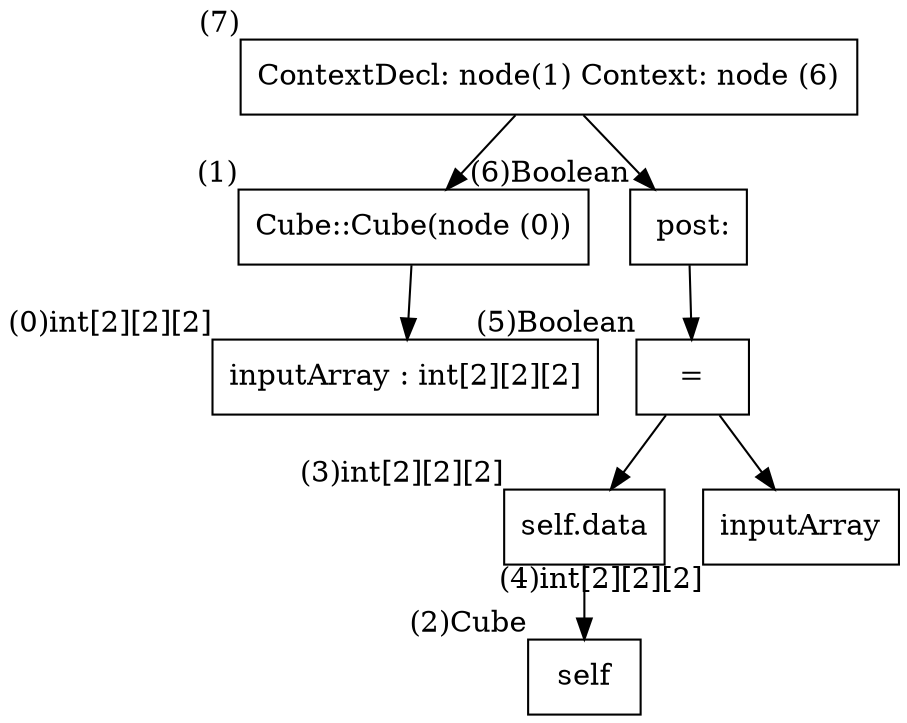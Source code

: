 digraph AST {
  node [shape=box];
  n7 [label="ContextDecl: node(1) Context: node (6)", xlabel="(7)"];
  n7 -> n1;
  n7 -> n6;
  n1 [label="Cube::Cube(node (0))", xlabel="(1)"];
  n1 -> n0;
  n6 [label=" post:", xlabel="(6)Boolean"];
  n6 -> n5;
  n0 [label="inputArray : int[2][2][2]", xlabel="(0)int[2][2][2]"];
  n5 [label="=", xlabel="(5)Boolean"];
  n5 -> n3;
  n5 -> n4;
  n3 [label="self.data", xlabel="(3)int[2][2][2]"];
  n3 -> n2;
  n4 [label="inputArray", xlabel="(4)int[2][2][2]"];
  n2 [label="self", xlabel="(2)Cube"];
}
